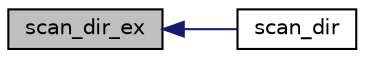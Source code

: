 digraph G
{
  edge [fontname="Helvetica",fontsize="10",labelfontname="Helvetica",labelfontsize="10"];
  node [fontname="Helvetica",fontsize="10",shape=record];
  rankdir=LR;
  Node1 [label="scan_dir_ex",height=0.2,width=0.4,color="black", fillcolor="grey75", style="filled" fontcolor="black"];
  Node1 -> Node2 [dir=back,color="midnightblue",fontsize="10",style="solid",fontname="Helvetica"];
  Node2 [label="scan_dir",height=0.2,width=0.4,color="black", fillcolor="white", style="filled",URL="$n__str_8c.html#aa3becc1e523b47d5d53bbbf6b1603520",tooltip="Scan a list of directory and return a list of char *file."];
}
